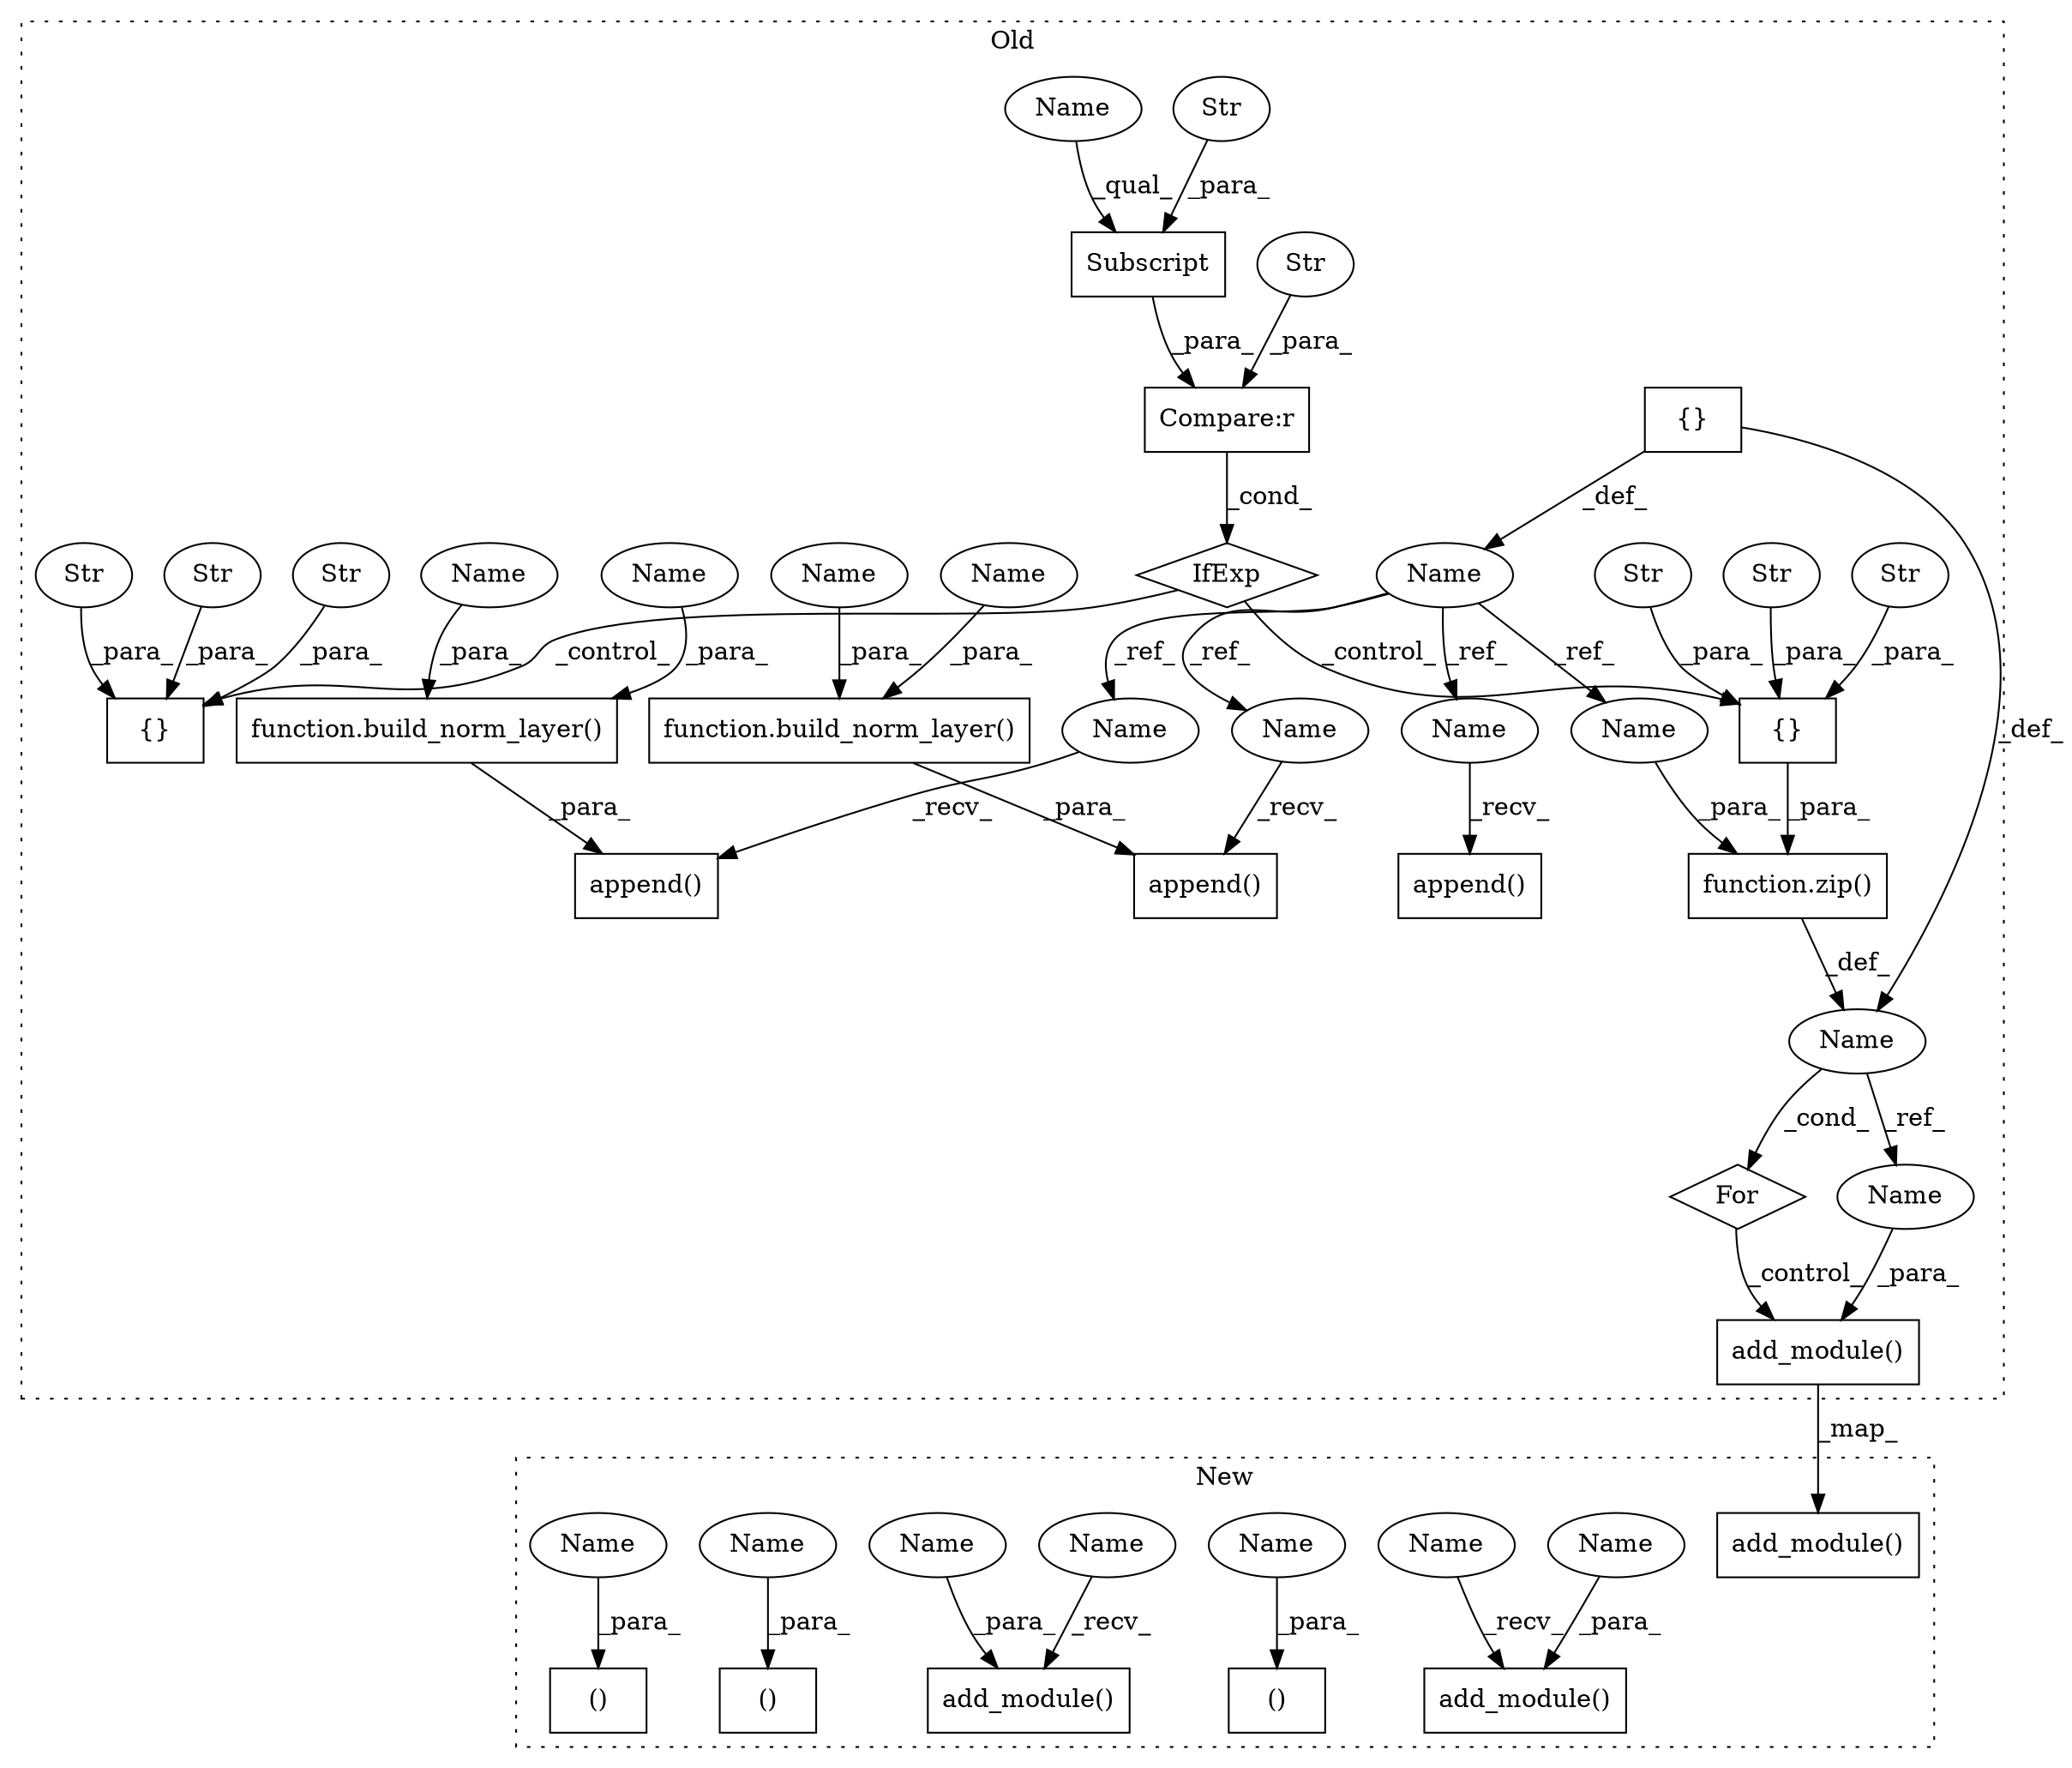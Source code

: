 digraph G {
subgraph cluster0 {
1 [label="For" a="107" s="3529,3581" l="4,14" shape="diamond"];
3 [label="function.zip()" a="75" s="3548,3580" l="4,1" shape="box"];
4 [label="{}" a="59" s="3498,3518" l="1,0" shape="box"];
5 [label="Str" a="66" s="3499" l="5" shape="ellipse"];
6 [label="Str" a="66" s="3513" l="5" shape="ellipse"];
7 [label="Compare:r" a="40" s="3440" l="25" shape="box"];
8 [label="Str" a="66" s="3461" l="4" shape="ellipse"];
9 [label="{}" a="59" s="3415,3435" l="1,0" shape="box"];
10 [label="Str" a="66" s="3423" l="5" shape="ellipse"];
11 [label="{}" a="59" s="3178,3178" l="2,1" shape="box"];
12 [label="Str" a="66" s="3416" l="5" shape="ellipse"];
13 [label="Subscript" a="63" s="3440,0" l="17,0" shape="box"];
14 [label="Str" a="66" s="3450" l="6" shape="ellipse"];
15 [label="IfExp" a="51" s="3436,3465" l="4,33" shape="diamond"];
17 [label="add_module()" a="75" s="3595,3622" l="16,1" shape="box"];
18 [label="function.build_norm_layer()" a="75" s="3272,3306" l="17,1" shape="box"];
19 [label="function.build_norm_layer()" a="75" s="3208,3242" l="17,1" shape="box"];
20 [label="append()" a="75" s="3189,3243" l="19,1" shape="box"];
21 [label="Name" a="87" s="3164" l="11" shape="ellipse"];
22 [label="append()" a="75" s="3253,3307" l="19,1" shape="box"];
23 [label="Name" a="87" s="3539" l="5" shape="ellipse"];
26 [label="Str" a="66" s="3506" l="5" shape="ellipse"];
27 [label="Str" a="66" s="3430" l="5" shape="ellipse"];
28 [label="append()" a="75" s="3317,3386" l="19,1" shape="box"];
33 [label="Name" a="87" s="3300" l="6" shape="ellipse"];
34 [label="Name" a="87" s="3236" l="6" shape="ellipse"];
35 [label="Name" a="87" s="3317" l="11" shape="ellipse"];
36 [label="Name" a="87" s="3189" l="11" shape="ellipse"];
37 [label="Name" a="87" s="3253" l="11" shape="ellipse"];
38 [label="Name" a="87" s="3569" l="11" shape="ellipse"];
42 [label="Name" a="87" s="3440" l="9" shape="ellipse"];
43 [label="Name" a="87" s="3289" l="9" shape="ellipse"];
44 [label="Name" a="87" s="3225" l="9" shape="ellipse"];
47 [label="Name" a="87" s="3617" l="5" shape="ellipse"];
label = "Old";
style="dotted";
}
subgraph cluster1 {
2 [label="()" a="54" s="3137" l="7" shape="box"];
16 [label="add_module()" a="75" s="3412,3445" l="16,1" shape="box"];
24 [label="add_module()" a="75" s="3498,3531" l="16,1" shape="box"];
25 [label="()" a="54" s="3287" l="7" shape="box"];
29 [label="add_module()" a="75" s="3455,3488" l="16,1" shape="box"];
30 [label="()" a="54" s="3212" l="7" shape="box"];
31 [label="Name" a="87" s="3455" l="4" shape="ellipse"];
32 [label="Name" a="87" s="3498" l="4" shape="ellipse"];
39 [label="Name" a="87" s="3139" l="5" shape="ellipse"];
40 [label="Name" a="87" s="3526" l="5" shape="ellipse"];
41 [label="Name" a="87" s="3289" l="5" shape="ellipse"];
45 [label="Name" a="87" s="3214" l="5" shape="ellipse"];
46 [label="Name" a="87" s="3483" l="5" shape="ellipse"];
label = "New";
style="dotted";
}
1 -> 17 [label="_control_"];
3 -> 23 [label="_def_"];
4 -> 3 [label="_para_"];
5 -> 4 [label="_para_"];
6 -> 4 [label="_para_"];
7 -> 15 [label="_cond_"];
8 -> 7 [label="_para_"];
10 -> 9 [label="_para_"];
11 -> 21 [label="_def_"];
11 -> 23 [label="_def_"];
12 -> 9 [label="_para_"];
13 -> 7 [label="_para_"];
14 -> 13 [label="_para_"];
15 -> 9 [label="_control_"];
15 -> 4 [label="_control_"];
17 -> 16 [label="_map_"];
18 -> 22 [label="_para_"];
19 -> 20 [label="_para_"];
21 -> 38 [label="_ref_"];
21 -> 35 [label="_ref_"];
21 -> 37 [label="_ref_"];
21 -> 36 [label="_ref_"];
23 -> 1 [label="_cond_"];
23 -> 47 [label="_ref_"];
26 -> 4 [label="_para_"];
27 -> 9 [label="_para_"];
31 -> 29 [label="_recv_"];
32 -> 24 [label="_recv_"];
33 -> 18 [label="_para_"];
34 -> 19 [label="_para_"];
35 -> 28 [label="_recv_"];
36 -> 20 [label="_recv_"];
37 -> 22 [label="_recv_"];
38 -> 3 [label="_para_"];
39 -> 2 [label="_para_"];
40 -> 24 [label="_para_"];
41 -> 25 [label="_para_"];
42 -> 13 [label="_qual_"];
43 -> 18 [label="_para_"];
44 -> 19 [label="_para_"];
45 -> 30 [label="_para_"];
46 -> 29 [label="_para_"];
47 -> 17 [label="_para_"];
}